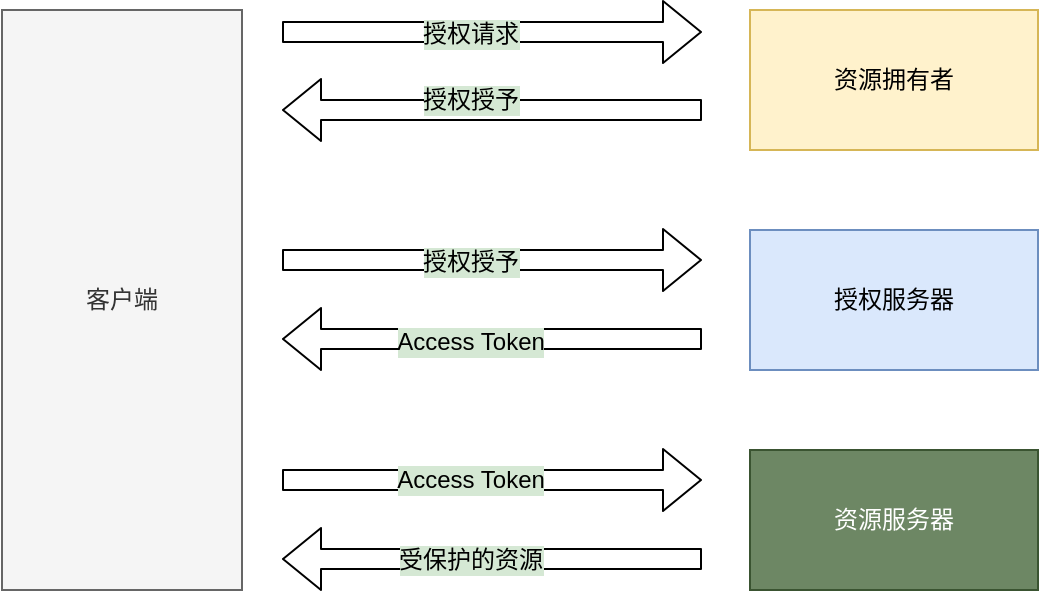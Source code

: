 <mxfile version="10.5.0" type="github"><diagram name="Page-1" id="b520641d-4fe3-3701-9064-5fc419738815"><mxGraphModel dx="1394" dy="764" grid="0" gridSize="10" guides="1" tooltips="1" connect="1" arrows="1" fold="1" page="1" pageScale="1" pageWidth="1100" pageHeight="850" background="#ffffff" math="0" shadow="0"><root><mxCell id="0"/><mxCell id="1" parent="0"/><mxCell id="jwe-dS021wnudNwa940_-2" value="客户端" style="rounded=0;whiteSpace=wrap;html=1;fillColor=#f5f5f5;strokeColor=#666666;fontColor=#333333;" vertex="1" parent="1"><mxGeometry x="490" y="140" width="120" height="290" as="geometry"/></mxCell><mxCell id="jwe-dS021wnudNwa940_-3" value="授权服务器" style="rounded=0;whiteSpace=wrap;html=1;fillColor=#dae8fc;strokeColor=#6c8ebf;" vertex="1" parent="1"><mxGeometry x="864" y="250" width="144" height="70" as="geometry"/></mxCell><mxCell id="jwe-dS021wnudNwa940_-6" value="资源服务器" style="rounded=0;whiteSpace=wrap;html=1;fillColor=#6d8764;strokeColor=#3A5431;fontColor=#ffffff;" vertex="1" parent="1"><mxGeometry x="864" y="360" width="144" height="70" as="geometry"/></mxCell><mxCell id="jwe-dS021wnudNwa940_-7" value="资源拥有者" style="rounded=0;whiteSpace=wrap;html=1;fillColor=#fff2cc;strokeColor=#d6b656;" vertex="1" parent="1"><mxGeometry x="864" y="140" width="144" height="70" as="geometry"/></mxCell><mxCell id="jwe-dS021wnudNwa940_-9" value="" style="shape=flexArrow;endArrow=classic;html=1;" edge="1" parent="1"><mxGeometry width="50" height="50" relative="1" as="geometry"><mxPoint x="630" y="151" as="sourcePoint"/><mxPoint x="840" y="151" as="targetPoint"/></mxGeometry></mxCell><mxCell id="jwe-dS021wnudNwa940_-16" value="授权请求" style="text;html=1;resizable=0;points=[];align=center;verticalAlign=middle;labelBackgroundColor=#D5E8D4;" vertex="1" connectable="0" parent="jwe-dS021wnudNwa940_-9"><mxGeometry x="-0.2" y="-1" relative="1" as="geometry"><mxPoint x="10" as="offset"/></mxGeometry></mxCell><mxCell id="jwe-dS021wnudNwa940_-11" value="" style="shape=flexArrow;endArrow=classic;html=1;" edge="1" parent="1"><mxGeometry width="50" height="50" relative="1" as="geometry"><mxPoint x="840" y="190" as="sourcePoint"/><mxPoint x="630" y="190" as="targetPoint"/></mxGeometry></mxCell><mxCell id="jwe-dS021wnudNwa940_-17" value="&lt;div&gt;授权授予&lt;/div&gt;" style="text;html=1;resizable=0;points=[];align=center;verticalAlign=middle;labelBackgroundColor=#D5E8D4;" vertex="1" connectable="0" parent="jwe-dS021wnudNwa940_-11"><mxGeometry x="0.095" y="-5" relative="1" as="geometry"><mxPoint x="-1" as="offset"/></mxGeometry></mxCell><mxCell id="jwe-dS021wnudNwa940_-12" value="" style="shape=flexArrow;endArrow=classic;html=1;" edge="1" parent="1"><mxGeometry width="50" height="50" relative="1" as="geometry"><mxPoint x="630" y="265" as="sourcePoint"/><mxPoint x="840" y="265" as="targetPoint"/></mxGeometry></mxCell><mxCell id="jwe-dS021wnudNwa940_-19" value="授权授予" style="text;html=1;resizable=0;points=[];align=center;verticalAlign=middle;labelBackgroundColor=#D5E8D4;" vertex="1" connectable="0" parent="jwe-dS021wnudNwa940_-12"><mxGeometry x="-0.095" y="-1" relative="1" as="geometry"><mxPoint x="-1" as="offset"/></mxGeometry></mxCell><mxCell id="jwe-dS021wnudNwa940_-13" value="" style="shape=flexArrow;endArrow=classic;html=1;" edge="1" parent="1"><mxGeometry width="50" height="50" relative="1" as="geometry"><mxPoint x="840" y="304.5" as="sourcePoint"/><mxPoint x="630" y="304.5" as="targetPoint"/></mxGeometry></mxCell><mxCell id="jwe-dS021wnudNwa940_-20" value="Access Token" style="text;html=1;resizable=0;points=[];align=center;verticalAlign=middle;labelBackgroundColor=#D5E8D4;" vertex="1" connectable="0" parent="jwe-dS021wnudNwa940_-13"><mxGeometry x="0.152" y="1" relative="1" as="geometry"><mxPoint x="5" as="offset"/></mxGeometry></mxCell><mxCell id="jwe-dS021wnudNwa940_-14" value="" style="shape=flexArrow;endArrow=classic;html=1;" edge="1" parent="1"><mxGeometry width="50" height="50" relative="1" as="geometry"><mxPoint x="630" y="375" as="sourcePoint"/><mxPoint x="840" y="375" as="targetPoint"/></mxGeometry></mxCell><mxCell id="jwe-dS021wnudNwa940_-21" value="Access Token" style="text;html=1;resizable=0;points=[];align=center;verticalAlign=middle;labelBackgroundColor=#D5E8D4;" vertex="1" connectable="0" parent="jwe-dS021wnudNwa940_-14"><mxGeometry x="-0.314" relative="1" as="geometry"><mxPoint x="22" as="offset"/></mxGeometry></mxCell><mxCell id="jwe-dS021wnudNwa940_-15" value="" style="shape=flexArrow;endArrow=classic;html=1;" edge="1" parent="1"><mxGeometry width="50" height="50" relative="1" as="geometry"><mxPoint x="840" y="414.5" as="sourcePoint"/><mxPoint x="630" y="414.5" as="targetPoint"/></mxGeometry></mxCell><mxCell id="jwe-dS021wnudNwa940_-22" value="&lt;div&gt;受保护的资源&lt;/div&gt;" style="text;html=1;resizable=0;points=[];align=center;verticalAlign=middle;labelBackgroundColor=#D5E8D4;" vertex="1" connectable="0" parent="jwe-dS021wnudNwa940_-15"><mxGeometry x="0.105" relative="1" as="geometry"><mxPoint as="offset"/></mxGeometry></mxCell></root></mxGraphModel></diagram></mxfile>
